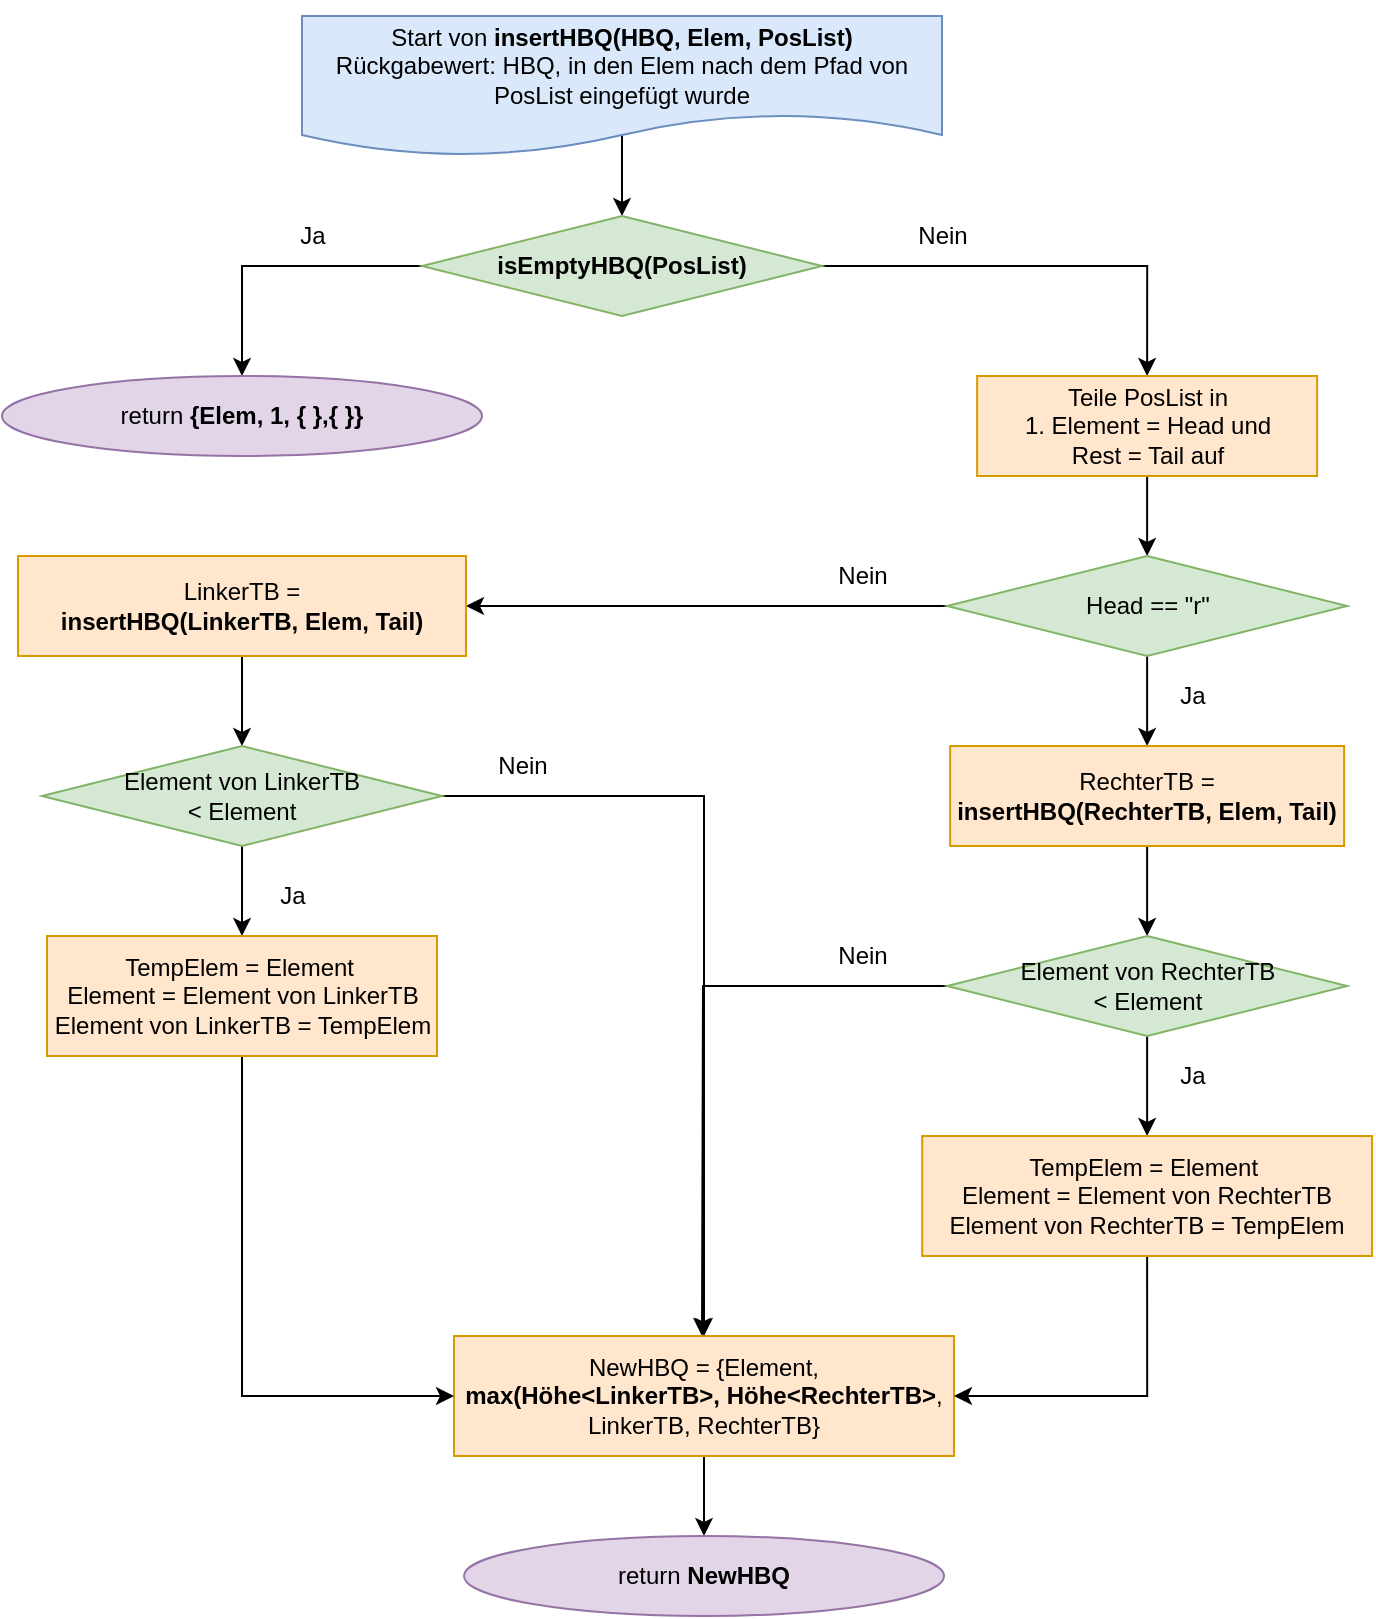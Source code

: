 <mxfile version="15.8.7" type="device"><diagram id="C5RBs43oDa-KdzZeNtuy" name="Page-1"><mxGraphModel dx="519" dy="997" grid="1" gridSize="10" guides="1" tooltips="1" connect="1" arrows="1" fold="1" page="1" pageScale="1" pageWidth="827" pageHeight="1169" math="0" shadow="0"><root><mxCell id="WIyWlLk6GJQsqaUBKTNV-0"/><mxCell id="WIyWlLk6GJQsqaUBKTNV-1" parent="WIyWlLk6GJQsqaUBKTNV-0"/><mxCell id="v0o1vH0ii21ilbFWZJhi-0" style="edgeStyle=orthogonalEdgeStyle;rounded=0;orthogonalLoop=1;jettySize=auto;html=1;exitX=0.5;exitY=0;exitDx=0;exitDy=0;" parent="WIyWlLk6GJQsqaUBKTNV-1" source="v0o1vH0ii21ilbFWZJhi-1" target="v0o1vH0ii21ilbFWZJhi-4" edge="1"><mxGeometry relative="1" as="geometry"><Array as="points"><mxPoint x="1200.16" y="80"/><mxPoint x="1200.16" y="80"/></Array></mxGeometry></mxCell><mxCell id="v0o1vH0ii21ilbFWZJhi-1" value="Start von &lt;b&gt;insertHBQ(HBQ, Elem, PosList)&lt;/b&gt;&lt;br&gt;Rückgabewert: HBQ, in den Elem nach dem Pfad von PosList eingefügt wurde" style="shape=document;whiteSpace=wrap;html=1;boundedLbl=1;fillColor=#dae8fc;strokeColor=#6c8ebf;" parent="WIyWlLk6GJQsqaUBKTNV-1" vertex="1"><mxGeometry x="1040" y="50" width="320" height="70" as="geometry"/></mxCell><mxCell id="v0o1vH0ii21ilbFWZJhi-2" style="edgeStyle=orthogonalEdgeStyle;rounded=0;orthogonalLoop=1;jettySize=auto;html=1;exitX=0;exitY=0.5;exitDx=0;exitDy=0;entryX=0.5;entryY=0;entryDx=0;entryDy=0;" parent="WIyWlLk6GJQsqaUBKTNV-1" source="v0o1vH0ii21ilbFWZJhi-4" target="v0o1vH0ii21ilbFWZJhi-7" edge="1"><mxGeometry relative="1" as="geometry"/></mxCell><mxCell id="v0o1vH0ii21ilbFWZJhi-3" style="edgeStyle=orthogonalEdgeStyle;rounded=0;orthogonalLoop=1;jettySize=auto;html=1;exitX=1;exitY=0.5;exitDx=0;exitDy=0;entryX=0.5;entryY=0;entryDx=0;entryDy=0;" parent="WIyWlLk6GJQsqaUBKTNV-1" source="v0o1vH0ii21ilbFWZJhi-4" target="v0o1vH0ii21ilbFWZJhi-14" edge="1"><mxGeometry relative="1" as="geometry"><mxPoint x="1384.08" y="230" as="targetPoint"/></mxGeometry></mxCell><mxCell id="v0o1vH0ii21ilbFWZJhi-4" value="&lt;b&gt;isEmptyHBQ(PosList)&lt;/b&gt;" style="rhombus;whiteSpace=wrap;html=1;rounded=0;fillColor=#d5e8d4;strokeColor=#82b366;" parent="WIyWlLk6GJQsqaUBKTNV-1" vertex="1"><mxGeometry x="1100" y="150" width="200" height="50" as="geometry"/></mxCell><mxCell id="v0o1vH0ii21ilbFWZJhi-5" value="Nein" style="text;html=1;align=center;verticalAlign=middle;resizable=0;points=[];autosize=1;strokeColor=none;fillColor=none;" parent="WIyWlLk6GJQsqaUBKTNV-1" vertex="1"><mxGeometry x="1340" y="150" width="40" height="20" as="geometry"/></mxCell><mxCell id="v0o1vH0ii21ilbFWZJhi-6" value="Ja" style="text;html=1;align=center;verticalAlign=middle;resizable=0;points=[];autosize=1;strokeColor=none;fillColor=none;" parent="WIyWlLk6GJQsqaUBKTNV-1" vertex="1"><mxGeometry x="1030" y="150" width="30" height="20" as="geometry"/></mxCell><mxCell id="v0o1vH0ii21ilbFWZJhi-7" value="return &lt;b&gt;{Elem, 1, { },{ }}&lt;/b&gt;" style="ellipse;whiteSpace=wrap;html=1;rounded=0;fillColor=#e1d5e7;strokeColor=#9673a6;" parent="WIyWlLk6GJQsqaUBKTNV-1" vertex="1"><mxGeometry x="890" y="230" width="240" height="40" as="geometry"/></mxCell><mxCell id="v0o1vH0ii21ilbFWZJhi-16" style="edgeStyle=orthogonalEdgeStyle;rounded=0;orthogonalLoop=1;jettySize=auto;html=1;exitX=0.5;exitY=1;exitDx=0;exitDy=0;entryX=0.5;entryY=0;entryDx=0;entryDy=0;" parent="WIyWlLk6GJQsqaUBKTNV-1" source="v0o1vH0ii21ilbFWZJhi-14" target="v0o1vH0ii21ilbFWZJhi-15" edge="1"><mxGeometry relative="1" as="geometry"/></mxCell><mxCell id="v0o1vH0ii21ilbFWZJhi-14" value="Teile PosList in&lt;br&gt;1. Element = Head und&lt;br&gt;Rest = Tail auf" style="rounded=0;whiteSpace=wrap;html=1;fillColor=#ffe6cc;strokeColor=#d79b00;" parent="WIyWlLk6GJQsqaUBKTNV-1" vertex="1"><mxGeometry x="1377.56" y="230" width="170" height="50" as="geometry"/></mxCell><mxCell id="v0o1vH0ii21ilbFWZJhi-26" style="edgeStyle=orthogonalEdgeStyle;rounded=0;orthogonalLoop=1;jettySize=auto;html=1;exitX=0;exitY=0.5;exitDx=0;exitDy=0;entryX=1;entryY=0.5;entryDx=0;entryDy=0;" parent="WIyWlLk6GJQsqaUBKTNV-1" source="v0o1vH0ii21ilbFWZJhi-15" target="v0o1vH0ii21ilbFWZJhi-18" edge="1"><mxGeometry relative="1" as="geometry"/></mxCell><mxCell id="rAPavWzuFk8Zh6W3pVGN-12" style="edgeStyle=orthogonalEdgeStyle;rounded=0;orthogonalLoop=1;jettySize=auto;html=1;exitX=0.5;exitY=1;exitDx=0;exitDy=0;entryX=0.5;entryY=0;entryDx=0;entryDy=0;" parent="WIyWlLk6GJQsqaUBKTNV-1" source="v0o1vH0ii21ilbFWZJhi-15" target="v0o1vH0ii21ilbFWZJhi-22" edge="1"><mxGeometry relative="1" as="geometry"/></mxCell><mxCell id="v0o1vH0ii21ilbFWZJhi-15" value="Head == &quot;r&quot;" style="rhombus;whiteSpace=wrap;html=1;rounded=0;fillColor=#d5e8d4;strokeColor=#82b366;" parent="WIyWlLk6GJQsqaUBKTNV-1" vertex="1"><mxGeometry x="1362.56" y="320" width="200" height="50" as="geometry"/></mxCell><mxCell id="rAPavWzuFk8Zh6W3pVGN-2" style="edgeStyle=orthogonalEdgeStyle;rounded=0;orthogonalLoop=1;jettySize=auto;html=1;exitX=0.5;exitY=1;exitDx=0;exitDy=0;entryX=0.5;entryY=0;entryDx=0;entryDy=0;" parent="WIyWlLk6GJQsqaUBKTNV-1" source="v0o1vH0ii21ilbFWZJhi-18" target="rAPavWzuFk8Zh6W3pVGN-1" edge="1"><mxGeometry relative="1" as="geometry"/></mxCell><mxCell id="v0o1vH0ii21ilbFWZJhi-18" value="LinkerTB = &lt;br&gt;&lt;b&gt;insertHBQ&lt;/b&gt;&lt;b&gt;(LinkerTB, Elem, Tail)&lt;/b&gt;" style="rounded=0;whiteSpace=wrap;html=1;fillColor=#ffe6cc;strokeColor=#d79b00;" parent="WIyWlLk6GJQsqaUBKTNV-1" vertex="1"><mxGeometry x="898.01" y="320" width="223.98" height="50" as="geometry"/></mxCell><mxCell id="rAPavWzuFk8Zh6W3pVGN-13" style="edgeStyle=orthogonalEdgeStyle;rounded=0;orthogonalLoop=1;jettySize=auto;html=1;exitX=0.5;exitY=1;exitDx=0;exitDy=0;" parent="WIyWlLk6GJQsqaUBKTNV-1" source="v0o1vH0ii21ilbFWZJhi-22" target="rAPavWzuFk8Zh6W3pVGN-7" edge="1"><mxGeometry relative="1" as="geometry"/></mxCell><mxCell id="rAPavWzuFk8Zh6W3pVGN-20" style="edgeStyle=orthogonalEdgeStyle;rounded=0;orthogonalLoop=1;jettySize=auto;html=1;exitX=0;exitY=0.5;exitDx=0;exitDy=0;" parent="WIyWlLk6GJQsqaUBKTNV-1" source="rAPavWzuFk8Zh6W3pVGN-7" edge="1"><mxGeometry relative="1" as="geometry"><mxPoint x="1240" y="710" as="targetPoint"/></mxGeometry></mxCell><mxCell id="v0o1vH0ii21ilbFWZJhi-22" value="RechterTB = &lt;br&gt;&lt;b&gt;insertHBQ(RechterTB, Elem, Tail)&lt;/b&gt;" style="rounded=0;whiteSpace=wrap;html=1;fillColor=#ffe6cc;strokeColor=#d79b00;" parent="WIyWlLk6GJQsqaUBKTNV-1" vertex="1"><mxGeometry x="1364.07" y="415" width="196.98" height="50" as="geometry"/></mxCell><mxCell id="v0o1vH0ii21ilbFWZJhi-31" style="edgeStyle=orthogonalEdgeStyle;rounded=0;orthogonalLoop=1;jettySize=auto;html=1;exitX=0.5;exitY=1;exitDx=0;exitDy=0;entryX=0.5;entryY=0;entryDx=0;entryDy=0;" parent="WIyWlLk6GJQsqaUBKTNV-1" source="v0o1vH0ii21ilbFWZJhi-25" target="v0o1vH0ii21ilbFWZJhi-30" edge="1"><mxGeometry relative="1" as="geometry"/></mxCell><mxCell id="v0o1vH0ii21ilbFWZJhi-25" value="NewHBQ = {Element, &lt;br&gt;&lt;b&gt;max(Höhe&amp;lt;LinkerTB&amp;gt;, Höhe&amp;lt;RechterTB&amp;gt;&lt;/b&gt;, &lt;br&gt;LinkerTB, RechterTB}" style="rounded=0;whiteSpace=wrap;html=1;fillColor=#ffe6cc;strokeColor=#d79b00;" parent="WIyWlLk6GJQsqaUBKTNV-1" vertex="1"><mxGeometry x="1116" y="710" width="250" height="60" as="geometry"/></mxCell><mxCell id="v0o1vH0ii21ilbFWZJhi-29" value="Nein" style="text;html=1;align=center;verticalAlign=middle;resizable=0;points=[];autosize=1;strokeColor=none;fillColor=none;" parent="WIyWlLk6GJQsqaUBKTNV-1" vertex="1"><mxGeometry x="1300" y="320" width="40" height="20" as="geometry"/></mxCell><mxCell id="v0o1vH0ii21ilbFWZJhi-30" value="return &lt;b&gt;NewHBQ&lt;/b&gt;" style="ellipse;whiteSpace=wrap;html=1;rounded=0;fillColor=#e1d5e7;strokeColor=#9673a6;" parent="WIyWlLk6GJQsqaUBKTNV-1" vertex="1"><mxGeometry x="1121" y="810" width="240" height="40" as="geometry"/></mxCell><mxCell id="rAPavWzuFk8Zh6W3pVGN-11" style="edgeStyle=orthogonalEdgeStyle;rounded=0;orthogonalLoop=1;jettySize=auto;html=1;exitX=0.5;exitY=1;exitDx=0;exitDy=0;entryX=0.5;entryY=0;entryDx=0;entryDy=0;" parent="WIyWlLk6GJQsqaUBKTNV-1" source="rAPavWzuFk8Zh6W3pVGN-1" target="rAPavWzuFk8Zh6W3pVGN-5" edge="1"><mxGeometry relative="1" as="geometry"/></mxCell><mxCell id="rAPavWzuFk8Zh6W3pVGN-19" style="edgeStyle=orthogonalEdgeStyle;rounded=0;orthogonalLoop=1;jettySize=auto;html=1;exitX=1;exitY=0.5;exitDx=0;exitDy=0;entryX=0.5;entryY=0;entryDx=0;entryDy=0;" parent="WIyWlLk6GJQsqaUBKTNV-1" source="rAPavWzuFk8Zh6W3pVGN-1" target="v0o1vH0ii21ilbFWZJhi-25" edge="1"><mxGeometry relative="1" as="geometry"/></mxCell><mxCell id="rAPavWzuFk8Zh6W3pVGN-1" value="Element von LinkerTB&lt;br&gt;&amp;lt; Element" style="rhombus;whiteSpace=wrap;html=1;rounded=0;fillColor=#d5e8d4;strokeColor=#82b366;" parent="WIyWlLk6GJQsqaUBKTNV-1" vertex="1"><mxGeometry x="910" y="415" width="200" height="50" as="geometry"/></mxCell><mxCell id="rAPavWzuFk8Zh6W3pVGN-18" style="edgeStyle=orthogonalEdgeStyle;rounded=0;orthogonalLoop=1;jettySize=auto;html=1;exitX=0.5;exitY=1;exitDx=0;exitDy=0;entryX=0;entryY=0.5;entryDx=0;entryDy=0;" parent="WIyWlLk6GJQsqaUBKTNV-1" source="rAPavWzuFk8Zh6W3pVGN-5" target="v0o1vH0ii21ilbFWZJhi-25" edge="1"><mxGeometry relative="1" as="geometry"/></mxCell><mxCell id="rAPavWzuFk8Zh6W3pVGN-5" value="TempElem = Element&amp;nbsp;&lt;br&gt;Element = Element von LinkerTB&lt;br&gt;Element von LinkerTB = TempElem" style="rounded=0;whiteSpace=wrap;html=1;fillColor=#ffe6cc;strokeColor=#d79b00;" parent="WIyWlLk6GJQsqaUBKTNV-1" vertex="1"><mxGeometry x="912.5" y="510" width="195" height="60" as="geometry"/></mxCell><mxCell id="rAPavWzuFk8Zh6W3pVGN-10" style="edgeStyle=orthogonalEdgeStyle;rounded=0;orthogonalLoop=1;jettySize=auto;html=1;exitX=0.5;exitY=1;exitDx=0;exitDy=0;entryX=0.5;entryY=0;entryDx=0;entryDy=0;" parent="WIyWlLk6GJQsqaUBKTNV-1" source="rAPavWzuFk8Zh6W3pVGN-7" target="rAPavWzuFk8Zh6W3pVGN-8" edge="1"><mxGeometry relative="1" as="geometry"/></mxCell><mxCell id="rAPavWzuFk8Zh6W3pVGN-7" value="Element von RechterTB&lt;br&gt;&amp;lt; Element" style="rhombus;whiteSpace=wrap;html=1;rounded=0;fillColor=#d5e8d4;strokeColor=#82b366;" parent="WIyWlLk6GJQsqaUBKTNV-1" vertex="1"><mxGeometry x="1362.56" y="510" width="200" height="50" as="geometry"/></mxCell><mxCell id="rAPavWzuFk8Zh6W3pVGN-17" style="edgeStyle=orthogonalEdgeStyle;rounded=0;orthogonalLoop=1;jettySize=auto;html=1;exitX=0.5;exitY=1;exitDx=0;exitDy=0;entryX=1;entryY=0.5;entryDx=0;entryDy=0;" parent="WIyWlLk6GJQsqaUBKTNV-1" source="rAPavWzuFk8Zh6W3pVGN-8" target="v0o1vH0ii21ilbFWZJhi-25" edge="1"><mxGeometry relative="1" as="geometry"/></mxCell><mxCell id="rAPavWzuFk8Zh6W3pVGN-8" value="TempElem = Element&amp;nbsp;&lt;br&gt;Element = Element von RechterTB&lt;br&gt;Element von RechterTB = TempElem" style="rounded=0;whiteSpace=wrap;html=1;fillColor=#ffe6cc;strokeColor=#d79b00;" parent="WIyWlLk6GJQsqaUBKTNV-1" vertex="1"><mxGeometry x="1350.09" y="610" width="224.94" height="60" as="geometry"/></mxCell><mxCell id="rAPavWzuFk8Zh6W3pVGN-14" value="Ja" style="text;html=1;align=center;verticalAlign=middle;resizable=0;points=[];autosize=1;strokeColor=none;fillColor=none;" parent="WIyWlLk6GJQsqaUBKTNV-1" vertex="1"><mxGeometry x="1470" y="380" width="30" height="20" as="geometry"/></mxCell><mxCell id="rAPavWzuFk8Zh6W3pVGN-15" value="Ja" style="text;html=1;align=center;verticalAlign=middle;resizable=0;points=[];autosize=1;strokeColor=none;fillColor=none;" parent="WIyWlLk6GJQsqaUBKTNV-1" vertex="1"><mxGeometry x="1470" y="570" width="30" height="20" as="geometry"/></mxCell><mxCell id="rAPavWzuFk8Zh6W3pVGN-16" value="Ja" style="text;html=1;align=center;verticalAlign=middle;resizable=0;points=[];autosize=1;strokeColor=none;fillColor=none;" parent="WIyWlLk6GJQsqaUBKTNV-1" vertex="1"><mxGeometry x="1020" y="480" width="30" height="20" as="geometry"/></mxCell><mxCell id="rAPavWzuFk8Zh6W3pVGN-21" value="Nein" style="text;html=1;align=center;verticalAlign=middle;resizable=0;points=[];autosize=1;strokeColor=none;fillColor=none;" parent="WIyWlLk6GJQsqaUBKTNV-1" vertex="1"><mxGeometry x="1130" y="415" width="40" height="20" as="geometry"/></mxCell><mxCell id="rAPavWzuFk8Zh6W3pVGN-22" value="Nein" style="text;html=1;align=center;verticalAlign=middle;resizable=0;points=[];autosize=1;strokeColor=none;fillColor=none;" parent="WIyWlLk6GJQsqaUBKTNV-1" vertex="1"><mxGeometry x="1300" y="510" width="40" height="20" as="geometry"/></mxCell></root></mxGraphModel></diagram></mxfile>